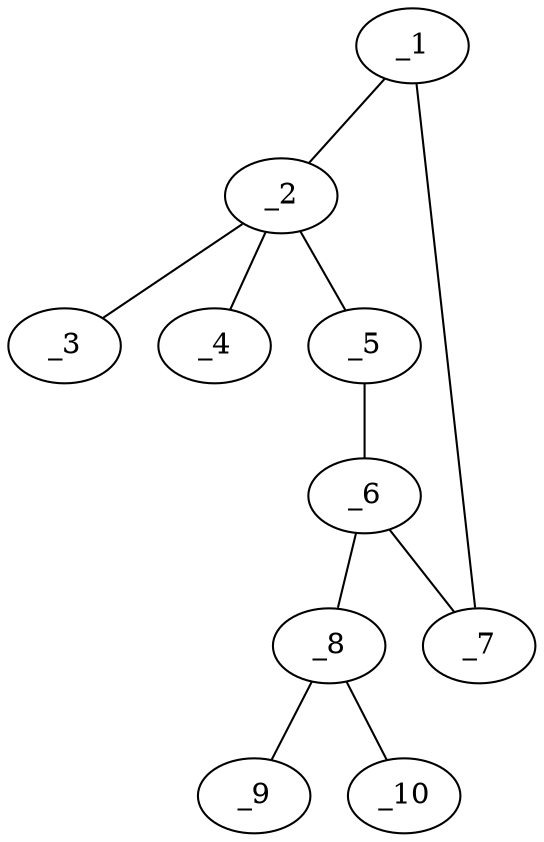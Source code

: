 graph molid667524 {
	_1	 [charge=0,
		chem=1,
		symbol="C  ",
		x="4.8913",
		y="0.6384"];
	_2	 [charge=0,
		chem=5,
		symbol="S  ",
		x="4.0823",
		y="1.2262"];
	_1 -- _2	 [valence=1];
	_7	 [charge=0,
		chem=1,
		symbol="C  ",
		x="4.5823",
		y="-0.3127"];
	_1 -- _7	 [valence=1];
	_3	 [charge=0,
		chem=2,
		symbol="O  ",
		x="3.4945",
		y="2.0352"];
	_2 -- _3	 [valence=2];
	_4	 [charge=0,
		chem=2,
		symbol="O  ",
		x="4.6701",
		y="2.0352"];
	_2 -- _4	 [valence=2];
	_5	 [charge=0,
		chem=4,
		symbol="N  ",
		x="3.2733",
		y="0.6384"];
	_2 -- _5	 [valence=1];
	_6	 [charge=0,
		chem=1,
		symbol="C  ",
		x="3.5823",
		y="-0.3126"];
	_5 -- _6	 [valence=1];
	_6 -- _7	 [valence=1];
	_8	 [charge=0,
		chem=1,
		symbol="C  ",
		x="2.9945",
		y="-1.1217"];
	_6 -- _8	 [valence=1];
	_9	 [charge=0,
		chem=2,
		symbol="O  ",
		x="3.4013",
		y="-2.0352"];
	_8 -- _9	 [valence=2];
	_10	 [charge=0,
		chem=2,
		symbol="O  ",
		x=2,
		y="-1.0171"];
	_8 -- _10	 [valence=1];
}
